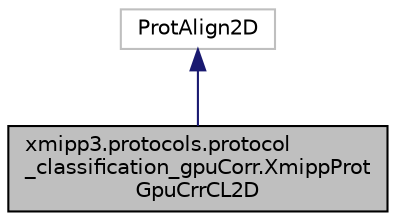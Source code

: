 digraph "xmipp3.protocols.protocol_classification_gpuCorr.XmippProtGpuCrrCL2D"
{
  edge [fontname="Helvetica",fontsize="10",labelfontname="Helvetica",labelfontsize="10"];
  node [fontname="Helvetica",fontsize="10",shape=record];
  Node0 [label="xmipp3.protocols.protocol\l_classification_gpuCorr.XmippProt\lGpuCrrCL2D",height=0.2,width=0.4,color="black", fillcolor="grey75", style="filled", fontcolor="black"];
  Node1 -> Node0 [dir="back",color="midnightblue",fontsize="10",style="solid",fontname="Helvetica"];
  Node1 [label="ProtAlign2D",height=0.2,width=0.4,color="grey75", fillcolor="white", style="filled"];
}
